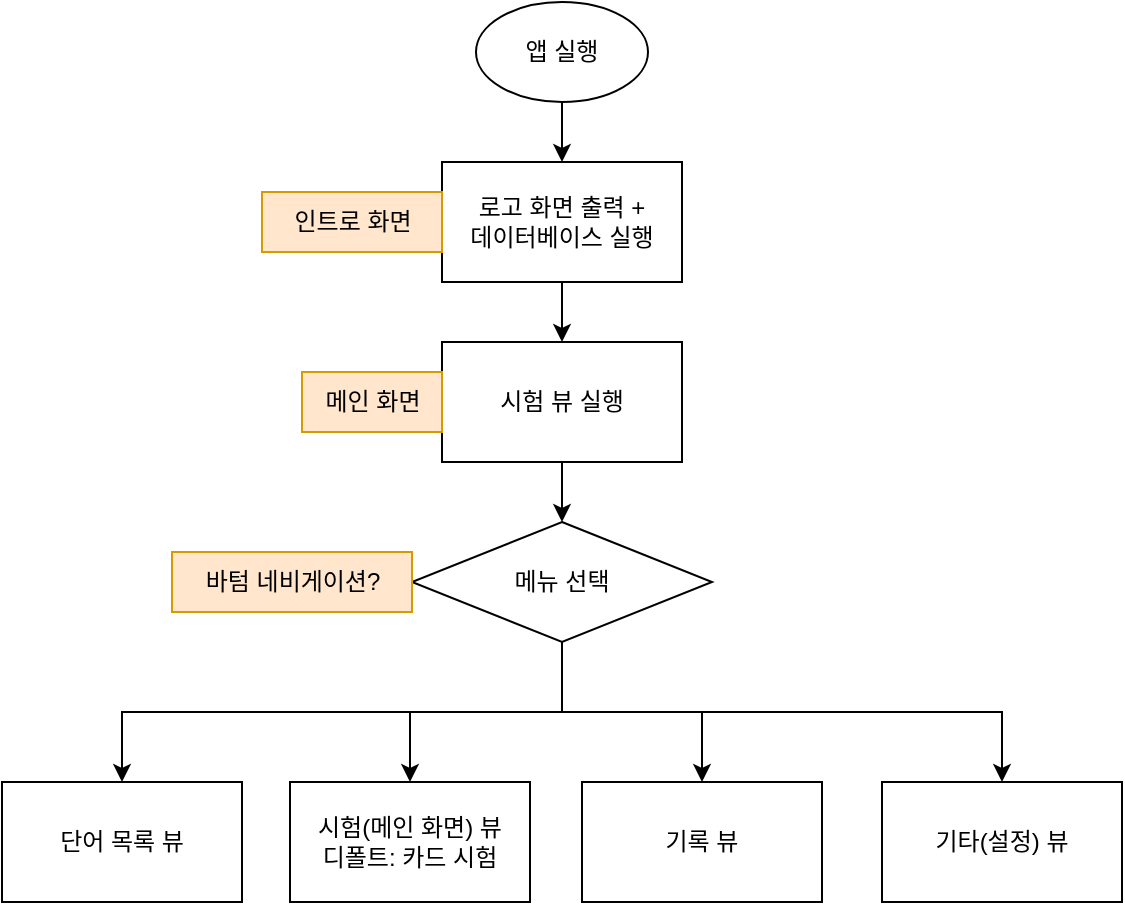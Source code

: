 <mxfile version="22.0.8" type="device" pages="2">
  <diagram name="메인" id="Tzeip4ZOk5XI78eEioDq">
    <mxGraphModel dx="954" dy="570" grid="1" gridSize="10" guides="1" tooltips="1" connect="1" arrows="1" fold="1" page="1" pageScale="1" pageWidth="827" pageHeight="1169" math="0" shadow="0">
      <root>
        <mxCell id="0" />
        <mxCell id="1" parent="0" />
        <mxCell id="JnR3Sud06XfX3LbJet_H-5" style="edgeStyle=orthogonalEdgeStyle;rounded=0;orthogonalLoop=1;jettySize=auto;html=1;exitX=0.5;exitY=1;exitDx=0;exitDy=0;entryX=0.5;entryY=0;entryDx=0;entryDy=0;" parent="1" source="JnR3Sud06XfX3LbJet_H-1" target="JnR3Sud06XfX3LbJet_H-4" edge="1">
          <mxGeometry relative="1" as="geometry" />
        </mxCell>
        <mxCell id="JnR3Sud06XfX3LbJet_H-1" value="앱 실행" style="ellipse;whiteSpace=wrap;html=1;" parent="1" vertex="1">
          <mxGeometry x="371" y="30" width="86" height="50" as="geometry" />
        </mxCell>
        <mxCell id="JnR3Sud06XfX3LbJet_H-7" style="edgeStyle=orthogonalEdgeStyle;rounded=0;orthogonalLoop=1;jettySize=auto;html=1;exitX=0.5;exitY=1;exitDx=0;exitDy=0;entryX=0.5;entryY=0;entryDx=0;entryDy=0;" parent="1" source="JnR3Sud06XfX3LbJet_H-4" target="JnR3Sud06XfX3LbJet_H-6" edge="1">
          <mxGeometry relative="1" as="geometry" />
        </mxCell>
        <mxCell id="JnR3Sud06XfX3LbJet_H-4" value="로고 화면 출력 +&lt;br&gt;데이터베이스 실행" style="whiteSpace=wrap;html=1;" parent="1" vertex="1">
          <mxGeometry x="354" y="110" width="120" height="60" as="geometry" />
        </mxCell>
        <mxCell id="JnR3Sud06XfX3LbJet_H-9" value="" style="edgeStyle=orthogonalEdgeStyle;rounded=0;orthogonalLoop=1;jettySize=auto;html=1;" parent="1" source="JnR3Sud06XfX3LbJet_H-6" target="JnR3Sud06XfX3LbJet_H-8" edge="1">
          <mxGeometry relative="1" as="geometry" />
        </mxCell>
        <mxCell id="JnR3Sud06XfX3LbJet_H-6" value="시험 뷰 실행" style="whiteSpace=wrap;html=1;" parent="1" vertex="1">
          <mxGeometry x="354" y="200" width="120" height="60" as="geometry" />
        </mxCell>
        <mxCell id="jl6qukykbYLJY7HqCB9_-8" style="edgeStyle=orthogonalEdgeStyle;rounded=0;orthogonalLoop=1;jettySize=auto;html=1;exitX=0.5;exitY=1;exitDx=0;exitDy=0;entryX=0.5;entryY=0;entryDx=0;entryDy=0;" parent="1" source="JnR3Sud06XfX3LbJet_H-8" target="jl6qukykbYLJY7HqCB9_-4" edge="1">
          <mxGeometry relative="1" as="geometry" />
        </mxCell>
        <mxCell id="jl6qukykbYLJY7HqCB9_-9" style="edgeStyle=orthogonalEdgeStyle;rounded=0;orthogonalLoop=1;jettySize=auto;html=1;exitX=0.5;exitY=1;exitDx=0;exitDy=0;entryX=0.5;entryY=0;entryDx=0;entryDy=0;" parent="1" source="JnR3Sud06XfX3LbJet_H-8" target="jl6qukykbYLJY7HqCB9_-5" edge="1">
          <mxGeometry relative="1" as="geometry" />
        </mxCell>
        <mxCell id="jl6qukykbYLJY7HqCB9_-10" style="edgeStyle=orthogonalEdgeStyle;rounded=0;orthogonalLoop=1;jettySize=auto;html=1;exitX=0.5;exitY=1;exitDx=0;exitDy=0;entryX=0.5;entryY=0;entryDx=0;entryDy=0;" parent="1" source="JnR3Sud06XfX3LbJet_H-8" target="jl6qukykbYLJY7HqCB9_-6" edge="1">
          <mxGeometry relative="1" as="geometry" />
        </mxCell>
        <mxCell id="jl6qukykbYLJY7HqCB9_-11" style="edgeStyle=orthogonalEdgeStyle;rounded=0;orthogonalLoop=1;jettySize=auto;html=1;exitX=0.5;exitY=1;exitDx=0;exitDy=0;entryX=0.5;entryY=0;entryDx=0;entryDy=0;" parent="1" source="JnR3Sud06XfX3LbJet_H-8" target="jl6qukykbYLJY7HqCB9_-7" edge="1">
          <mxGeometry relative="1" as="geometry" />
        </mxCell>
        <mxCell id="JnR3Sud06XfX3LbJet_H-8" value="메뉴 선택" style="rhombus;whiteSpace=wrap;html=1;" parent="1" vertex="1">
          <mxGeometry x="339" y="290" width="150" height="60" as="geometry" />
        </mxCell>
        <mxCell id="jl6qukykbYLJY7HqCB9_-1" value="메인 화면" style="text;html=1;align=center;verticalAlign=middle;resizable=0;points=[];autosize=1;strokeColor=#d79b00;fillColor=#ffe6cc;" parent="1" vertex="1">
          <mxGeometry x="284" y="215" width="70" height="30" as="geometry" />
        </mxCell>
        <mxCell id="jl6qukykbYLJY7HqCB9_-2" value="인트로 화면" style="text;html=1;align=center;verticalAlign=middle;resizable=0;points=[];autosize=1;strokeColor=#d79b00;fillColor=#ffe6cc;" parent="1" vertex="1">
          <mxGeometry x="264" y="125" width="90" height="30" as="geometry" />
        </mxCell>
        <mxCell id="jl6qukykbYLJY7HqCB9_-3" value="바텀 네비게이션?" style="text;html=1;align=center;verticalAlign=middle;resizable=0;points=[];autosize=1;strokeColor=#d79b00;fillColor=#ffe6cc;" parent="1" vertex="1">
          <mxGeometry x="219" y="305" width="120" height="30" as="geometry" />
        </mxCell>
        <mxCell id="jl6qukykbYLJY7HqCB9_-4" value="단어 목록 뷰" style="whiteSpace=wrap;html=1;" parent="1" vertex="1">
          <mxGeometry x="134" y="420" width="120" height="60" as="geometry" />
        </mxCell>
        <mxCell id="jl6qukykbYLJY7HqCB9_-5" value="시험(메인 화면) 뷰&lt;br&gt;디폴트: 카드 시험" style="whiteSpace=wrap;html=1;" parent="1" vertex="1">
          <mxGeometry x="278" y="420" width="120" height="60" as="geometry" />
        </mxCell>
        <mxCell id="jl6qukykbYLJY7HqCB9_-6" value="기록 뷰" style="whiteSpace=wrap;html=1;" parent="1" vertex="1">
          <mxGeometry x="424" y="420" width="120" height="60" as="geometry" />
        </mxCell>
        <mxCell id="jl6qukykbYLJY7HqCB9_-7" value="기타(설정) 뷰" style="whiteSpace=wrap;html=1;" parent="1" vertex="1">
          <mxGeometry x="574" y="420" width="120" height="60" as="geometry" />
        </mxCell>
      </root>
    </mxGraphModel>
  </diagram>
  <diagram id="qpkPDEsyqpHEfXD1Sore" name="시험 뷰">
    <mxGraphModel dx="1590" dy="950" grid="1" gridSize="10" guides="1" tooltips="1" connect="1" arrows="1" fold="1" page="1" pageScale="1" pageWidth="827" pageHeight="1169" math="0" shadow="0">
      <root>
        <mxCell id="0" />
        <mxCell id="1" parent="0" />
        <mxCell id="FESLN0T9wgfGlMiHrODq-3" value="" style="edgeStyle=orthogonalEdgeStyle;rounded=0;orthogonalLoop=1;jettySize=auto;html=1;" parent="1" source="FESLN0T9wgfGlMiHrODq-1" target="FESLN0T9wgfGlMiHrODq-2" edge="1">
          <mxGeometry relative="1" as="geometry" />
        </mxCell>
        <mxCell id="FESLN0T9wgfGlMiHrODq-1" value="카드 시험 뷰" style="ellipse;whiteSpace=wrap;html=1;" parent="1" vertex="1">
          <mxGeometry x="379" y="180" width="110" height="50" as="geometry" />
        </mxCell>
        <mxCell id="FESLN0T9wgfGlMiHrODq-7" value="" style="edgeStyle=orthogonalEdgeStyle;rounded=0;orthogonalLoop=1;jettySize=auto;html=1;" parent="1" source="FESLN0T9wgfGlMiHrODq-2" target="FESLN0T9wgfGlMiHrODq-6" edge="1">
          <mxGeometry relative="1" as="geometry" />
        </mxCell>
        <mxCell id="FESLN0T9wgfGlMiHrODq-2" value="전체 단어 중&amp;nbsp;&lt;br&gt;외우지 못한 단어&lt;br&gt;리스트업" style="whiteSpace=wrap;html=1;" parent="1" vertex="1">
          <mxGeometry x="374" y="260" width="120" height="60" as="geometry" />
        </mxCell>
        <mxCell id="FESLN0T9wgfGlMiHrODq-10" value="" style="edgeStyle=orthogonalEdgeStyle;rounded=0;orthogonalLoop=1;jettySize=auto;html=1;" parent="1" source="FESLN0T9wgfGlMiHrODq-6" target="FESLN0T9wgfGlMiHrODq-9" edge="1">
          <mxGeometry relative="1" as="geometry" />
        </mxCell>
        <mxCell id="FESLN0T9wgfGlMiHrODq-16" style="edgeStyle=orthogonalEdgeStyle;rounded=0;orthogonalLoop=1;jettySize=auto;html=1;exitX=1;exitY=0.5;exitDx=0;exitDy=0;entryX=0.5;entryY=0;entryDx=0;entryDy=0;" parent="1" source="FESLN0T9wgfGlMiHrODq-6" target="FESLN0T9wgfGlMiHrODq-12" edge="1">
          <mxGeometry relative="1" as="geometry">
            <Array as="points">
              <mxPoint x="605" y="380" />
            </Array>
          </mxGeometry>
        </mxCell>
        <mxCell id="FESLN0T9wgfGlMiHrODq-6" value="블라인드 모드?" style="rhombus;whiteSpace=wrap;html=1;" parent="1" vertex="1">
          <mxGeometry x="369" y="350" width="130" height="60" as="geometry" />
        </mxCell>
        <mxCell id="hRX13EAjjvB1_wwCq8TA-4" style="edgeStyle=orthogonalEdgeStyle;rounded=0;orthogonalLoop=1;jettySize=auto;html=1;" parent="1" source="FESLN0T9wgfGlMiHrODq-9" target="hRX13EAjjvB1_wwCq8TA-3" edge="1">
          <mxGeometry relative="1" as="geometry" />
        </mxCell>
        <mxCell id="hRX13EAjjvB1_wwCq8TA-6" style="edgeStyle=orthogonalEdgeStyle;rounded=0;orthogonalLoop=1;jettySize=auto;html=1;exitX=0.5;exitY=1;exitDx=0;exitDy=0;entryX=0.5;entryY=0;entryDx=0;entryDy=0;" parent="1" source="FESLN0T9wgfGlMiHrODq-9" target="hRX13EAjjvB1_wwCq8TA-1" edge="1">
          <mxGeometry relative="1" as="geometry" />
        </mxCell>
        <mxCell id="FESLN0T9wgfGlMiHrODq-9" value="랜덤 모드?" style="rhombus;whiteSpace=wrap;html=1;" parent="1" vertex="1">
          <mxGeometry x="369" y="480" width="130" height="60" as="geometry" />
        </mxCell>
        <mxCell id="FESLN0T9wgfGlMiHrODq-11" value="no" style="text;html=1;align=center;verticalAlign=middle;resizable=0;points=[];autosize=1;strokeColor=#6c8ebf;fillColor=#dae8fc;" parent="1" vertex="1">
          <mxGeometry x="374" y="430" width="40" height="30" as="geometry" />
        </mxCell>
        <mxCell id="FESLN0T9wgfGlMiHrODq-17" style="edgeStyle=orthogonalEdgeStyle;rounded=0;orthogonalLoop=1;jettySize=auto;html=1;exitX=0.5;exitY=1;exitDx=0;exitDy=0;entryX=1;entryY=0.5;entryDx=0;entryDy=0;" parent="1" source="FESLN0T9wgfGlMiHrODq-12" target="FESLN0T9wgfGlMiHrODq-9" edge="1">
          <mxGeometry relative="1" as="geometry">
            <Array as="points">
              <mxPoint x="605" y="510" />
            </Array>
          </mxGeometry>
        </mxCell>
        <mxCell id="FESLN0T9wgfGlMiHrODq-12" value="&lt;div style=&quot;&quot;&gt;&lt;span style=&quot;background-color: initial;&quot;&gt;단어 중 랜덤하게 가림&lt;/span&gt;&lt;/div&gt;&lt;div style=&quot;&quot;&gt;&lt;span style=&quot;background-color: initial;&quot;&gt;설정에 따라&lt;/span&gt;&lt;/div&gt;&lt;div style=&quot;&quot;&gt;&lt;ol&gt;&lt;li&gt;&lt;span style=&quot;background-color: initial;&quot;&gt;단어만&lt;/span&gt;&lt;/li&gt;&lt;li&gt;&lt;span style=&quot;background-color: initial;&quot;&gt;뜻만&lt;/span&gt;&lt;/li&gt;&lt;li&gt;&lt;span style=&quot;background-color: initial;&quot;&gt;둘다&lt;/span&gt;&lt;/li&gt;&lt;/ol&gt;&lt;/div&gt;" style="whiteSpace=wrap;html=1;align=left;" parent="1" vertex="1">
          <mxGeometry x="540" y="390" width="130" height="110" as="geometry" />
        </mxCell>
        <mxCell id="FESLN0T9wgfGlMiHrODq-14" value="yes" style="text;html=1;align=center;verticalAlign=middle;resizable=0;points=[];autosize=1;strokeColor=#6c8ebf;fillColor=#dae8fc;" parent="1" vertex="1">
          <mxGeometry x="520" y="335" width="40" height="30" as="geometry" />
        </mxCell>
        <mxCell id="hRX13EAjjvB1_wwCq8TA-5" style="edgeStyle=orthogonalEdgeStyle;rounded=0;orthogonalLoop=1;jettySize=auto;html=1;exitX=0.5;exitY=1;exitDx=0;exitDy=0;entryX=1;entryY=0.5;entryDx=0;entryDy=0;" parent="1" source="hRX13EAjjvB1_wwCq8TA-1" target="hRX13EAjjvB1_wwCq8TA-3" edge="1">
          <mxGeometry relative="1" as="geometry" />
        </mxCell>
        <mxCell id="hRX13EAjjvB1_wwCq8TA-1" value="목록 순서 랜덤화" style="whiteSpace=wrap;html=1;" parent="1" vertex="1">
          <mxGeometry x="540" y="610" width="105" height="40" as="geometry" />
        </mxCell>
        <mxCell id="hRX13EAjjvB1_wwCq8TA-19" style="edgeStyle=orthogonalEdgeStyle;rounded=0;orthogonalLoop=1;jettySize=auto;html=1;exitX=0.5;exitY=1;exitDx=0;exitDy=0;entryX=0.5;entryY=0;entryDx=0;entryDy=0;" parent="1" source="hRX13EAjjvB1_wwCq8TA-3" target="hRX13EAjjvB1_wwCq8TA-9" edge="1">
          <mxGeometry relative="1" as="geometry" />
        </mxCell>
        <mxCell id="hRX13EAjjvB1_wwCq8TA-20" style="edgeStyle=orthogonalEdgeStyle;rounded=0;orthogonalLoop=1;jettySize=auto;html=1;exitX=0.5;exitY=1;exitDx=0;exitDy=0;entryX=0.5;entryY=0;entryDx=0;entryDy=0;" parent="1" source="hRX13EAjjvB1_wwCq8TA-3" target="hRX13EAjjvB1_wwCq8TA-10" edge="1">
          <mxGeometry relative="1" as="geometry" />
        </mxCell>
        <mxCell id="hRX13EAjjvB1_wwCq8TA-21" style="edgeStyle=orthogonalEdgeStyle;rounded=0;orthogonalLoop=1;jettySize=auto;html=1;exitX=0.5;exitY=1;exitDx=0;exitDy=0;entryX=0.5;entryY=0;entryDx=0;entryDy=0;" parent="1" source="hRX13EAjjvB1_wwCq8TA-3" target="hRX13EAjjvB1_wwCq8TA-11" edge="1">
          <mxGeometry relative="1" as="geometry" />
        </mxCell>
        <mxCell id="hRX13EAjjvB1_wwCq8TA-22" style="edgeStyle=orthogonalEdgeStyle;rounded=0;orthogonalLoop=1;jettySize=auto;html=1;exitX=0.5;exitY=1;exitDx=0;exitDy=0;" parent="1" source="hRX13EAjjvB1_wwCq8TA-3" target="hRX13EAjjvB1_wwCq8TA-12" edge="1">
          <mxGeometry relative="1" as="geometry" />
        </mxCell>
        <mxCell id="hRX13EAjjvB1_wwCq8TA-3" value="스와이프?" style="rhombus;whiteSpace=wrap;html=1;" parent="1" vertex="1">
          <mxGeometry x="379" y="665" width="110" height="60" as="geometry" />
        </mxCell>
        <mxCell id="hRX13EAjjvB1_wwCq8TA-7" value="yes" style="text;html=1;align=center;verticalAlign=middle;resizable=0;points=[];autosize=1;strokeColor=#6c8ebf;fillColor=#dae8fc;" parent="1" vertex="1">
          <mxGeometry x="499" y="540" width="40" height="30" as="geometry" />
        </mxCell>
        <mxCell id="hRX13EAjjvB1_wwCq8TA-8" value="no" style="text;html=1;align=center;verticalAlign=middle;resizable=0;points=[];autosize=1;strokeColor=#6c8ebf;fillColor=#dae8fc;" parent="1" vertex="1">
          <mxGeometry x="374" y="590" width="40" height="30" as="geometry" />
        </mxCell>
        <mxCell id="hRX13EAjjvB1_wwCq8TA-53" value="" style="edgeStyle=orthogonalEdgeStyle;rounded=0;orthogonalLoop=1;jettySize=auto;html=1;" parent="1" source="hRX13EAjjvB1_wwCq8TA-9" target="hRX13EAjjvB1_wwCq8TA-52" edge="1">
          <mxGeometry relative="1" as="geometry" />
        </mxCell>
        <mxCell id="hRX13EAjjvB1_wwCq8TA-9" value="이전 단어로" style="rounded=0;whiteSpace=wrap;html=1;" parent="1" vertex="1">
          <mxGeometry x="166" y="820" width="120" height="60" as="geometry" />
        </mxCell>
        <mxCell id="hRX13EAjjvB1_wwCq8TA-51" value="" style="edgeStyle=orthogonalEdgeStyle;rounded=0;orthogonalLoop=1;jettySize=auto;html=1;" parent="1" source="hRX13EAjjvB1_wwCq8TA-10" target="hRX13EAjjvB1_wwCq8TA-50" edge="1">
          <mxGeometry relative="1" as="geometry" />
        </mxCell>
        <mxCell id="hRX13EAjjvB1_wwCq8TA-10" value="현재 단어를 &lt;br&gt;외운 단어로&amp;nbsp; +&lt;br&gt;다음 단어로" style="rounded=0;whiteSpace=wrap;html=1;" parent="1" vertex="1">
          <mxGeometry x="306" y="820" width="120" height="60" as="geometry" />
        </mxCell>
        <mxCell id="hRX13EAjjvB1_wwCq8TA-47" value="" style="edgeStyle=orthogonalEdgeStyle;rounded=0;orthogonalLoop=1;jettySize=auto;html=1;" parent="1" source="hRX13EAjjvB1_wwCq8TA-11" target="hRX13EAjjvB1_wwCq8TA-46" edge="1">
          <mxGeometry relative="1" as="geometry" />
        </mxCell>
        <mxCell id="hRX13EAjjvB1_wwCq8TA-11" value="(현재 단어&amp;nbsp;&lt;br&gt;못외움)&lt;br&gt;다음 단어로" style="rounded=0;whiteSpace=wrap;html=1;" parent="1" vertex="1">
          <mxGeometry x="442" y="820" width="120" height="60" as="geometry" />
        </mxCell>
        <mxCell id="hRX13EAjjvB1_wwCq8TA-44" value="" style="edgeStyle=orthogonalEdgeStyle;rounded=0;orthogonalLoop=1;jettySize=auto;html=1;" parent="1" source="hRX13EAjjvB1_wwCq8TA-12" target="hRX13EAjjvB1_wwCq8TA-43" edge="1">
          <mxGeometry relative="1" as="geometry" />
        </mxCell>
        <mxCell id="hRX13EAjjvB1_wwCq8TA-12" value="미정" style="rounded=0;whiteSpace=wrap;html=1;" parent="1" vertex="1">
          <mxGeometry x="582" y="820" width="120" height="60" as="geometry" />
        </mxCell>
        <mxCell id="hRX13EAjjvB1_wwCq8TA-40" value="" style="endArrow=classic;html=1;rounded=0;entryX=0;entryY=0.5;entryDx=0;entryDy=0;" parent="1" source="hRX13EAjjvB1_wwCq8TA-43" target="hRX13EAjjvB1_wwCq8TA-3" edge="1">
          <mxGeometry width="50" height="50" relative="1" as="geometry">
            <mxPoint x="640" y="910" as="sourcePoint" />
            <mxPoint x="410" y="780" as="targetPoint" />
            <Array as="points">
              <mxPoint x="150" y="910" />
              <mxPoint x="150" y="695" />
            </Array>
          </mxGeometry>
        </mxCell>
        <mxCell id="hRX13EAjjvB1_wwCq8TA-43" value="" style="shape=waypoint;sketch=0;size=6;pointerEvents=1;points=[];fillColor=default;resizable=0;rotatable=0;perimeter=centerPerimeter;snapToPoint=1;rounded=0;" parent="1" vertex="1">
          <mxGeometry x="632" y="900" width="20" height="20" as="geometry" />
        </mxCell>
        <mxCell id="hRX13EAjjvB1_wwCq8TA-46" value="" style="shape=waypoint;sketch=0;size=6;pointerEvents=1;points=[];fillColor=default;resizable=0;rotatable=0;perimeter=centerPerimeter;snapToPoint=1;rounded=0;" parent="1" vertex="1">
          <mxGeometry x="492" y="900" width="20" height="20" as="geometry" />
        </mxCell>
        <mxCell id="hRX13EAjjvB1_wwCq8TA-50" value="" style="shape=waypoint;sketch=0;size=6;pointerEvents=1;points=[];fillColor=default;resizable=0;rotatable=0;perimeter=centerPerimeter;snapToPoint=1;rounded=0;" parent="1" vertex="1">
          <mxGeometry x="356" y="900" width="20" height="20" as="geometry" />
        </mxCell>
        <mxCell id="hRX13EAjjvB1_wwCq8TA-52" value="" style="shape=waypoint;sketch=0;size=6;pointerEvents=1;points=[];fillColor=default;resizable=0;rotatable=0;perimeter=centerPerimeter;snapToPoint=1;rounded=0;" parent="1" vertex="1">
          <mxGeometry x="216" y="900" width="20" height="20" as="geometry" />
        </mxCell>
        <mxCell id="hRX13EAjjvB1_wwCq8TA-54" value="왼쪽" style="text;html=1;align=center;verticalAlign=middle;resizable=0;points=[];autosize=1;strokeColor=#6c8ebf;fillColor=#dae8fc;" parent="1" vertex="1">
          <mxGeometry x="201" y="738" width="50" height="30" as="geometry" />
        </mxCell>
        <mxCell id="hRX13EAjjvB1_wwCq8TA-55" value="위" style="text;html=1;align=center;verticalAlign=middle;resizable=0;points=[];autosize=1;strokeColor=#6c8ebf;fillColor=#dae8fc;" parent="1" vertex="1">
          <mxGeometry x="346" y="738" width="40" height="30" as="geometry" />
        </mxCell>
        <mxCell id="hRX13EAjjvB1_wwCq8TA-56" value="오른쪽" style="text;html=1;align=center;verticalAlign=middle;resizable=0;points=[];autosize=1;strokeColor=#6c8ebf;fillColor=#dae8fc;" parent="1" vertex="1">
          <mxGeometry x="472" y="738" width="60" height="30" as="geometry" />
        </mxCell>
        <mxCell id="hRX13EAjjvB1_wwCq8TA-57" value="아래" style="text;html=1;align=center;verticalAlign=middle;resizable=0;points=[];autosize=1;strokeColor=#6c8ebf;fillColor=#dae8fc;" parent="1" vertex="1">
          <mxGeometry x="617" y="738" width="50" height="30" as="geometry" />
        </mxCell>
        <mxCell id="PRNK42jDpk8JcWjVH-Ny-1" value="단어를 얼마나 외웠는지&amp;nbsp;테스트&lt;br&gt;다양한 방법으로 테스트 가능&lt;br&gt;&lt;div style=&quot;text-align: left;&quot;&gt;&lt;ol&gt;&lt;li&gt;&lt;span style=&quot;background-color: initial;&quot;&gt;카드 시험 뷰&lt;/span&gt;&lt;/li&gt;&lt;li&gt;&lt;span style=&quot;background-color: initial;&quot;&gt;타이핑&lt;/span&gt;&lt;/li&gt;&lt;li&gt;TTS를 이용한 음성&lt;/li&gt;&lt;/ol&gt;&lt;/div&gt;" style="rounded=0;whiteSpace=wrap;html=1;fillColor=#fff2cc;strokeColor=#d6b656;" parent="1" vertex="1">
          <mxGeometry x="42" y="20" width="178" height="120" as="geometry" />
        </mxCell>
        <mxCell id="kTLSCv1AzNy8yz3igAcG-40" style="edgeStyle=orthogonalEdgeStyle;rounded=0;orthogonalLoop=1;jettySize=auto;html=1;exitX=0.5;exitY=1;exitDx=0;exitDy=0;entryX=0.5;entryY=0;entryDx=0;entryDy=0;" edge="1" parent="1" source="PRNK42jDpk8JcWjVH-Ny-4" target="kTLSCv1AzNy8yz3igAcG-2">
          <mxGeometry relative="1" as="geometry" />
        </mxCell>
        <mxCell id="PRNK42jDpk8JcWjVH-Ny-4" value="타이핑 시험 뷰" style="ellipse;whiteSpace=wrap;html=1;" parent="1" vertex="1">
          <mxGeometry x="1019" y="180" width="110" height="50" as="geometry" />
        </mxCell>
        <mxCell id="kTLSCv1AzNy8yz3igAcG-1" value="" style="edgeStyle=orthogonalEdgeStyle;rounded=0;orthogonalLoop=1;jettySize=auto;html=1;" edge="1" parent="1" source="kTLSCv1AzNy8yz3igAcG-2">
          <mxGeometry relative="1" as="geometry">
            <mxPoint x="1074" y="350" as="targetPoint" />
          </mxGeometry>
        </mxCell>
        <mxCell id="kTLSCv1AzNy8yz3igAcG-2" value="전체 단어 중&amp;nbsp;&lt;br&gt;외우지 못한 단어&lt;br&gt;리스트업" style="whiteSpace=wrap;html=1;" vertex="1" parent="1">
          <mxGeometry x="1014" y="260" width="120" height="60" as="geometry" />
        </mxCell>
        <mxCell id="kTLSCv1AzNy8yz3igAcG-6" style="edgeStyle=orthogonalEdgeStyle;rounded=0;orthogonalLoop=1;jettySize=auto;html=1;" edge="1" parent="1" source="kTLSCv1AzNy8yz3igAcG-8">
          <mxGeometry relative="1" as="geometry">
            <mxPoint x="1074.0" y="665" as="targetPoint" />
          </mxGeometry>
        </mxCell>
        <mxCell id="kTLSCv1AzNy8yz3igAcG-7" style="edgeStyle=orthogonalEdgeStyle;rounded=0;orthogonalLoop=1;jettySize=auto;html=1;exitX=0.5;exitY=1;exitDx=0;exitDy=0;entryX=0.5;entryY=0;entryDx=0;entryDy=0;" edge="1" parent="1" source="kTLSCv1AzNy8yz3igAcG-8" target="kTLSCv1AzNy8yz3igAcG-14">
          <mxGeometry relative="1" as="geometry" />
        </mxCell>
        <mxCell id="kTLSCv1AzNy8yz3igAcG-8" value="랜덤 모드?" style="rhombus;whiteSpace=wrap;html=1;" vertex="1" parent="1">
          <mxGeometry x="1009" y="480" width="130" height="60" as="geometry" />
        </mxCell>
        <mxCell id="kTLSCv1AzNy8yz3igAcG-65" style="edgeStyle=orthogonalEdgeStyle;rounded=0;orthogonalLoop=1;jettySize=auto;html=1;exitX=0.5;exitY=1;exitDx=0;exitDy=0;entryX=0.5;entryY=0;entryDx=0;entryDy=0;" edge="1" parent="1" source="kTLSCv1AzNy8yz3igAcG-11" target="kTLSCv1AzNy8yz3igAcG-8">
          <mxGeometry relative="1" as="geometry" />
        </mxCell>
        <mxCell id="kTLSCv1AzNy8yz3igAcG-11" value="&lt;div style=&quot;&quot;&gt;&lt;span style=&quot;background-color: initial;&quot;&gt;단어 중 랜덤하게 가림&lt;/span&gt;&lt;/div&gt;&lt;div style=&quot;&quot;&gt;&lt;span style=&quot;background-color: initial;&quot;&gt;설정에 따라&lt;/span&gt;&lt;/div&gt;&lt;div style=&quot;&quot;&gt;&lt;ol&gt;&lt;li&gt;&lt;span style=&quot;background-color: initial;&quot;&gt;단어만&lt;/span&gt;&lt;/li&gt;&lt;li&gt;&lt;span style=&quot;background-color: initial;&quot;&gt;뜻만&lt;/span&gt;&lt;/li&gt;&lt;li&gt;&lt;span style=&quot;background-color: initial;&quot;&gt;둘다&lt;/span&gt;&lt;/li&gt;&lt;/ol&gt;&lt;/div&gt;" style="whiteSpace=wrap;html=1;align=left;" vertex="1" parent="1">
          <mxGeometry x="1009" y="350" width="130" height="110" as="geometry" />
        </mxCell>
        <mxCell id="kTLSCv1AzNy8yz3igAcG-13" style="edgeStyle=orthogonalEdgeStyle;rounded=0;orthogonalLoop=1;jettySize=auto;html=1;exitX=0.5;exitY=1;exitDx=0;exitDy=0;entryX=1;entryY=0.5;entryDx=0;entryDy=0;" edge="1" parent="1" source="kTLSCv1AzNy8yz3igAcG-14" target="kTLSCv1AzNy8yz3igAcG-41">
          <mxGeometry relative="1" as="geometry">
            <mxPoint x="1129.0" y="695" as="targetPoint" />
          </mxGeometry>
        </mxCell>
        <mxCell id="kTLSCv1AzNy8yz3igAcG-14" value="목록 순서 랜덤화" style="whiteSpace=wrap;html=1;" vertex="1" parent="1">
          <mxGeometry x="1180" y="610" width="105" height="40" as="geometry" />
        </mxCell>
        <mxCell id="kTLSCv1AzNy8yz3igAcG-20" value="yes" style="text;html=1;align=center;verticalAlign=middle;resizable=0;points=[];autosize=1;strokeColor=#6c8ebf;fillColor=#dae8fc;" vertex="1" parent="1">
          <mxGeometry x="1139" y="540" width="40" height="30" as="geometry" />
        </mxCell>
        <mxCell id="kTLSCv1AzNy8yz3igAcG-21" value="no" style="text;html=1;align=center;verticalAlign=middle;resizable=0;points=[];autosize=1;strokeColor=#6c8ebf;fillColor=#dae8fc;" vertex="1" parent="1">
          <mxGeometry x="1014" y="590" width="40" height="30" as="geometry" />
        </mxCell>
        <mxCell id="kTLSCv1AzNy8yz3igAcG-44" value="" style="edgeStyle=orthogonalEdgeStyle;rounded=0;orthogonalLoop=1;jettySize=auto;html=1;" edge="1" parent="1" source="kTLSCv1AzNy8yz3igAcG-41" target="kTLSCv1AzNy8yz3igAcG-43">
          <mxGeometry relative="1" as="geometry" />
        </mxCell>
        <mxCell id="kTLSCv1AzNy8yz3igAcG-41" value="단어를 리스트 &lt;br&gt;형태로 띄움" style="rounded=0;whiteSpace=wrap;html=1;" vertex="1" parent="1">
          <mxGeometry x="1014" y="665" width="120" height="60" as="geometry" />
        </mxCell>
        <mxCell id="kTLSCv1AzNy8yz3igAcG-48" value="" style="edgeStyle=orthogonalEdgeStyle;rounded=0;orthogonalLoop=1;jettySize=auto;html=1;" edge="1" parent="1" source="kTLSCv1AzNy8yz3igAcG-43" target="kTLSCv1AzNy8yz3igAcG-47">
          <mxGeometry relative="1" as="geometry" />
        </mxCell>
        <mxCell id="kTLSCv1AzNy8yz3igAcG-43" value="각 단어 당 타이핑 가능&lt;br&gt;타이핑 시 채점" style="whiteSpace=wrap;html=1;rounded=0;" vertex="1" parent="1">
          <mxGeometry x="1006" y="760" width="136" height="60" as="geometry" />
        </mxCell>
        <mxCell id="kTLSCv1AzNy8yz3igAcG-50" value="" style="edgeStyle=orthogonalEdgeStyle;rounded=0;orthogonalLoop=1;jettySize=auto;html=1;" edge="1" parent="1" source="kTLSCv1AzNy8yz3igAcG-47" target="kTLSCv1AzNy8yz3igAcG-49">
          <mxGeometry relative="1" as="geometry" />
        </mxCell>
        <mxCell id="kTLSCv1AzNy8yz3igAcG-51" style="edgeStyle=orthogonalEdgeStyle;rounded=0;orthogonalLoop=1;jettySize=auto;html=1;exitX=0;exitY=0.5;exitDx=0;exitDy=0;entryX=0;entryY=0.5;entryDx=0;entryDy=0;" edge="1" parent="1" source="kTLSCv1AzNy8yz3igAcG-47" target="kTLSCv1AzNy8yz3igAcG-43">
          <mxGeometry relative="1" as="geometry" />
        </mxCell>
        <mxCell id="kTLSCv1AzNy8yz3igAcG-47" value="정답 기입&lt;br&gt;및&amp;nbsp;채점" style="whiteSpace=wrap;html=1;rounded=0;" vertex="1" parent="1">
          <mxGeometry x="1014" y="850" width="120" height="60" as="geometry" />
        </mxCell>
        <mxCell id="kTLSCv1AzNy8yz3igAcG-63" style="edgeStyle=orthogonalEdgeStyle;rounded=0;orthogonalLoop=1;jettySize=auto;html=1;exitX=0.5;exitY=1;exitDx=0;exitDy=0;entryX=0.5;entryY=0;entryDx=0;entryDy=0;" edge="1" parent="1" source="kTLSCv1AzNy8yz3igAcG-49" target="kTLSCv1AzNy8yz3igAcG-53">
          <mxGeometry relative="1" as="geometry" />
        </mxCell>
        <mxCell id="kTLSCv1AzNy8yz3igAcG-64" style="edgeStyle=orthogonalEdgeStyle;rounded=0;orthogonalLoop=1;jettySize=auto;html=1;exitX=0.5;exitY=1;exitDx=0;exitDy=0;entryX=0.5;entryY=0;entryDx=0;entryDy=0;" edge="1" parent="1" source="kTLSCv1AzNy8yz3igAcG-49" target="kTLSCv1AzNy8yz3igAcG-62">
          <mxGeometry relative="1" as="geometry" />
        </mxCell>
        <mxCell id="kTLSCv1AzNy8yz3igAcG-49" value="맞았나?" style="rhombus;whiteSpace=wrap;html=1;rounded=0;" vertex="1" parent="1">
          <mxGeometry x="1021" y="940" width="106" height="50" as="geometry" />
        </mxCell>
        <mxCell id="kTLSCv1AzNy8yz3igAcG-52" value="정답 기입 후 &lt;br&gt;다음 단어로 넘어가면&lt;br&gt;백그라운드에서 채점 실행" style="text;html=1;align=center;verticalAlign=middle;resizable=0;points=[];autosize=1;strokeColor=#d79b00;fillColor=#ffe6cc;" vertex="1" parent="1">
          <mxGeometry x="820" y="810" width="160" height="60" as="geometry" />
        </mxCell>
        <mxCell id="kTLSCv1AzNy8yz3igAcG-53" value="맞음 표시&lt;br&gt;설정에 따라&lt;br&gt;&lt;ol&gt;&lt;li&gt;글자에 하이라이트&lt;/li&gt;&lt;li&gt;원 이미지 삽입&lt;/li&gt;&lt;li&gt;등..&amp;nbsp;&lt;/li&gt;&lt;/ol&gt;" style="whiteSpace=wrap;html=1;rounded=0;" vertex="1" parent="1">
          <mxGeometry x="889" y="1040" width="160" height="150" as="geometry" />
        </mxCell>
        <mxCell id="kTLSCv1AzNy8yz3igAcG-56" value="no" style="text;html=1;align=center;verticalAlign=middle;resizable=0;points=[];autosize=1;strokeColor=#6c8ebf;fillColor=#dae8fc;" vertex="1" parent="1">
          <mxGeometry x="1142" y="970" width="40" height="30" as="geometry" />
        </mxCell>
        <mxCell id="kTLSCv1AzNy8yz3igAcG-57" value="yes" style="text;html=1;align=center;verticalAlign=middle;resizable=0;points=[];autosize=1;strokeColor=#6c8ebf;fillColor=#dae8fc;" vertex="1" parent="1">
          <mxGeometry x="969" y="970" width="40" height="30" as="geometry" />
        </mxCell>
        <mxCell id="kTLSCv1AzNy8yz3igAcG-62" value="틀림 표시&lt;br&gt;설정에 따라&lt;br&gt;&lt;ol&gt;&lt;li&gt;글자에 하이라이트&lt;/li&gt;&lt;li&gt;틀림 이미지 삽입&lt;/li&gt;&lt;li&gt;등..&amp;nbsp;&lt;/li&gt;&lt;/ol&gt;" style="whiteSpace=wrap;html=1;rounded=0;" vertex="1" parent="1">
          <mxGeometry x="1099" y="1040" width="160" height="150" as="geometry" />
        </mxCell>
        <mxCell id="kTLSCv1AzNy8yz3igAcG-67" style="edgeStyle=orthogonalEdgeStyle;rounded=0;orthogonalLoop=1;jettySize=auto;html=1;exitX=0.5;exitY=1;exitDx=0;exitDy=0;entryX=0.5;entryY=0;entryDx=0;entryDy=0;" edge="1" parent="1" source="kTLSCv1AzNy8yz3igAcG-66" target="FESLN0T9wgfGlMiHrODq-1">
          <mxGeometry relative="1" as="geometry" />
        </mxCell>
        <mxCell id="kTLSCv1AzNy8yz3igAcG-68" style="edgeStyle=orthogonalEdgeStyle;rounded=0;orthogonalLoop=1;jettySize=auto;html=1;exitX=0.5;exitY=1;exitDx=0;exitDy=0;entryX=0.5;entryY=0;entryDx=0;entryDy=0;" edge="1" parent="1" source="kTLSCv1AzNy8yz3igAcG-66" target="PRNK42jDpk8JcWjVH-Ny-4">
          <mxGeometry relative="1" as="geometry" />
        </mxCell>
        <mxCell id="kTLSCv1AzNy8yz3igAcG-66" value="시험 뷰" style="whiteSpace=wrap;html=1;" vertex="1" parent="1">
          <mxGeometry x="769" y="30" width="120" height="60" as="geometry" />
        </mxCell>
      </root>
    </mxGraphModel>
  </diagram>
</mxfile>
